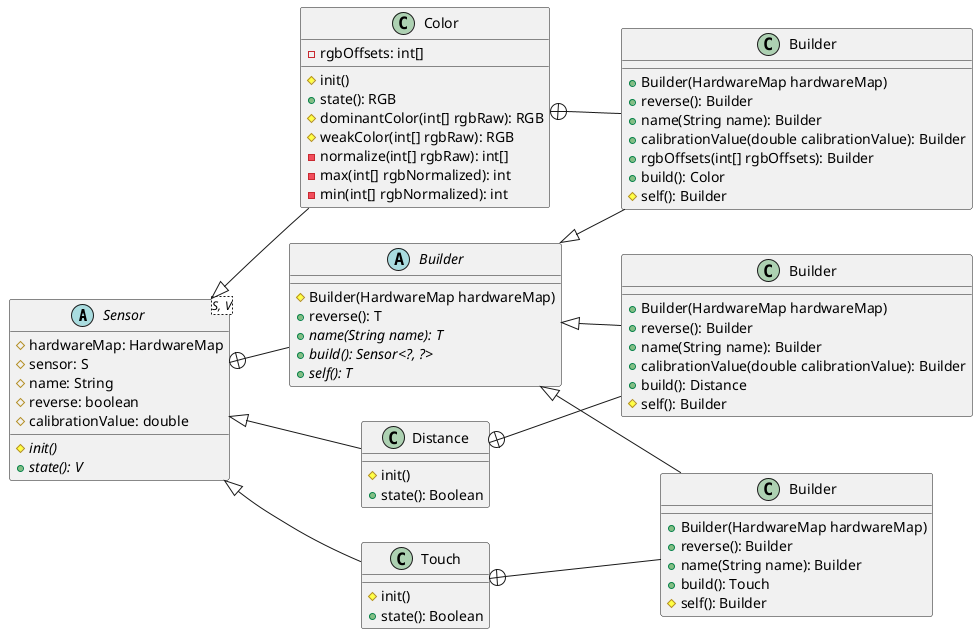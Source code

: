 @startuml

left to right direction

abstract class Sensor<S, V> {
    # hardwareMap: HardwareMap
    # sensor: S
    # name: String
    # reverse: boolean
    # calibrationValue: double
    {abstract}# init()
    {abstract}+ state(): V
}

abstract class "Builder" as Sensor_Builder {
    # Builder(HardwareMap hardwareMap)
    + reverse(): T
    {abstract}+ name(String name): T
    {abstract}+ build(): Sensor<?, ?>
    {abstract}+ self(): T
}

class Color {
    - rgbOffsets: int[]
    # init()
    + state(): RGB
    # dominantColor(int[] rgbRaw): RGB
    # weakColor(int[] rgbRaw): RGB
    - normalize(int[] rgbRaw): int[]
    - max(int[] rgbNormalized): int
    - min(int[] rgbNormalized): int
}

class Distance {
    # init()
    + state(): Boolean
}

class Touch {
    # init()
    + state(): Boolean
}

class "Builder" as Color_Builder {
    + Builder(HardwareMap hardwareMap)
    + reverse(): Builder
    + name(String name): Builder
    + calibrationValue(double calibrationValue): Builder
    + rgbOffsets(int[] rgbOffsets): Builder
    + build(): Color
    # self(): Builder
}

class "Builder" as Distance_Builder {
    + Builder(HardwareMap hardwareMap)
    + reverse(): Builder
    + name(String name): Builder
    + calibrationValue(double calibrationValue): Builder
    + build(): Distance
    # self(): Builder
}

class "Builder" as Touch_Builder {
    + Builder(HardwareMap hardwareMap)
    + reverse(): Builder
    + name(String name): Builder
    + build(): Touch
    # self(): Builder
}

Sensor <|-- Color
Sensor <|-- Distance
Sensor <|-- Touch

Sensor_Builder <|-- Color_Builder
Sensor_Builder <|-- Distance_Builder
Sensor_Builder <|-- Touch_Builder

Sensor +-- Sensor_Builder

Color +-- Color_Builder
Distance +-- Distance_Builder
Touch +-- Touch_Builder

@enduml